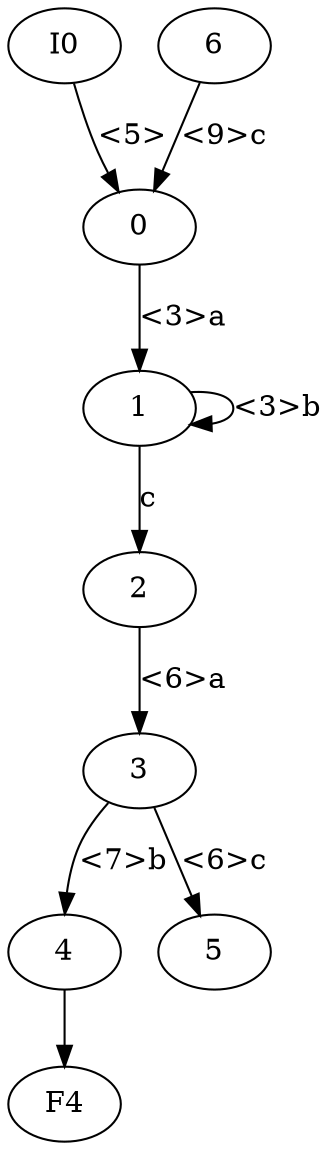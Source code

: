 digraph
{
  vcsn_context = "lal(abc), z"
  I0 -> 0 [label = "<5>"]
  0 -> 1 [label = "<3>a"]
  1 -> 1 [label = "<3>b"]
  1 -> 2 [label = "c"]
  2 -> 3 [label = "<6>a"]
  3 -> 4 [label = "<7>b"]
  3 -> 5 [label = "<6>c"]
  4 -> F4
  6 -> 0 [label = "<9>c"]
}